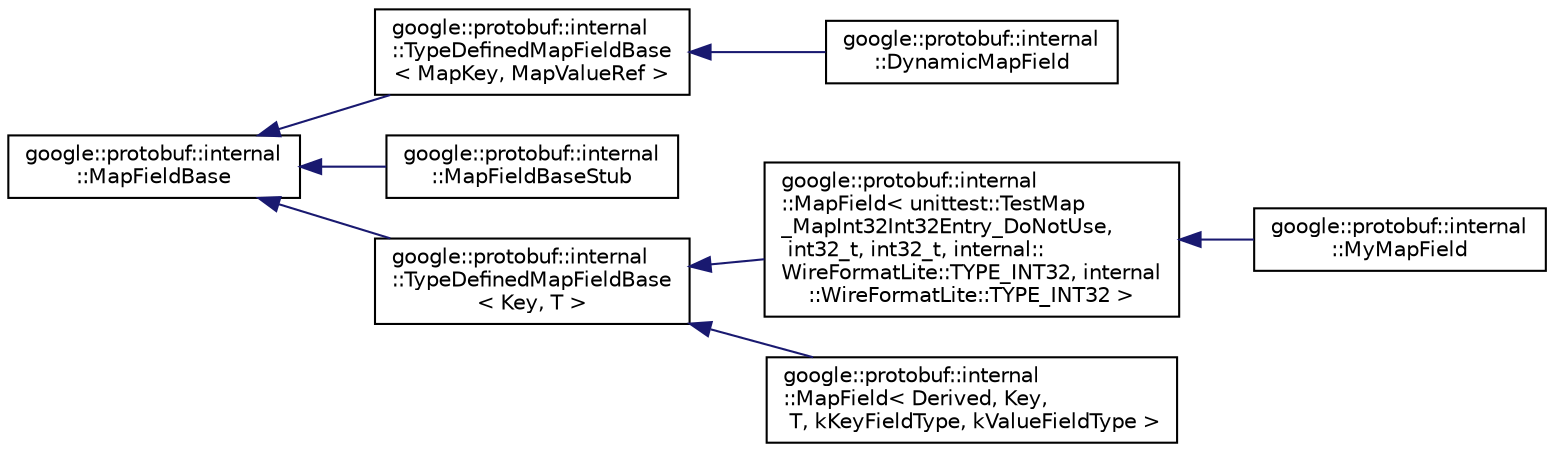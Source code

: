 digraph "类继承关系图"
{
 // LATEX_PDF_SIZE
  edge [fontname="Helvetica",fontsize="10",labelfontname="Helvetica",labelfontsize="10"];
  node [fontname="Helvetica",fontsize="10",shape=record];
  rankdir="LR";
  Node0 [label="google::protobuf::internal\l::MapFieldBase",height=0.2,width=0.4,color="black", fillcolor="white", style="filled",URL="$classgoogle_1_1protobuf_1_1internal_1_1MapFieldBase.html",tooltip=" "];
  Node0 -> Node1 [dir="back",color="midnightblue",fontsize="10",style="solid",fontname="Helvetica"];
  Node1 [label="google::protobuf::internal\l::TypeDefinedMapFieldBase\l\< MapKey, MapValueRef \>",height=0.2,width=0.4,color="black", fillcolor="white", style="filled",URL="$classgoogle_1_1protobuf_1_1internal_1_1TypeDefinedMapFieldBase.html",tooltip=" "];
  Node1 -> Node2 [dir="back",color="midnightblue",fontsize="10",style="solid",fontname="Helvetica"];
  Node2 [label="google::protobuf::internal\l::DynamicMapField",height=0.2,width=0.4,color="black", fillcolor="white", style="filled",URL="$classgoogle_1_1protobuf_1_1internal_1_1DynamicMapField.html",tooltip=" "];
  Node0 -> Node3 [dir="back",color="midnightblue",fontsize="10",style="solid",fontname="Helvetica"];
  Node3 [label="google::protobuf::internal\l::MapFieldBaseStub",height=0.2,width=0.4,color="black", fillcolor="white", style="filled",URL="$classgoogle_1_1protobuf_1_1internal_1_1MapFieldBaseStub.html",tooltip=" "];
  Node0 -> Node4 [dir="back",color="midnightblue",fontsize="10",style="solid",fontname="Helvetica"];
  Node4 [label="google::protobuf::internal\l::TypeDefinedMapFieldBase\l\< Key, T \>",height=0.2,width=0.4,color="black", fillcolor="white", style="filled",URL="$classgoogle_1_1protobuf_1_1internal_1_1TypeDefinedMapFieldBase.html",tooltip=" "];
  Node4 -> Node5 [dir="back",color="midnightblue",fontsize="10",style="solid",fontname="Helvetica"];
  Node5 [label="google::protobuf::internal\l::MapField\< unittest::TestMap\l_MapInt32Int32Entry_DoNotUse,\l int32_t, int32_t, internal::\lWireFormatLite::TYPE_INT32, internal\l::WireFormatLite::TYPE_INT32 \>",height=0.2,width=0.4,color="black", fillcolor="white", style="filled",URL="$classgoogle_1_1protobuf_1_1internal_1_1MapField.html",tooltip=" "];
  Node5 -> Node6 [dir="back",color="midnightblue",fontsize="10",style="solid",fontname="Helvetica"];
  Node6 [label="google::protobuf::internal\l::MyMapField",height=0.2,width=0.4,color="black", fillcolor="white", style="filled",URL="$classgoogle_1_1protobuf_1_1internal_1_1MyMapField.html",tooltip=" "];
  Node4 -> Node7 [dir="back",color="midnightblue",fontsize="10",style="solid",fontname="Helvetica"];
  Node7 [label="google::protobuf::internal\l::MapField\< Derived, Key,\l T, kKeyFieldType, kValueFieldType \>",height=0.2,width=0.4,color="black", fillcolor="white", style="filled",URL="$classgoogle_1_1protobuf_1_1internal_1_1MapField.html",tooltip=" "];
}
